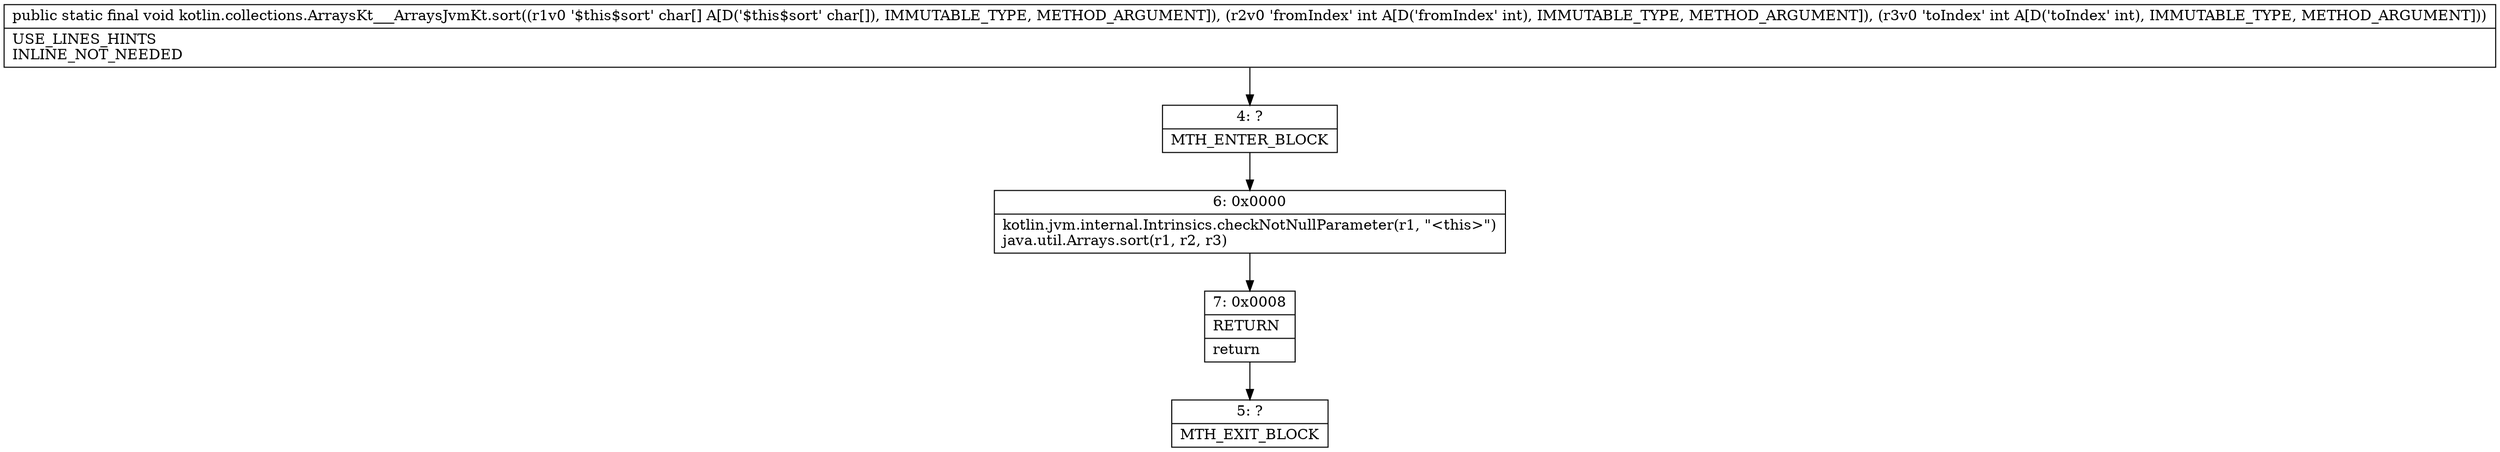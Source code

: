 digraph "CFG forkotlin.collections.ArraysKt___ArraysJvmKt.sort([CII)V" {
Node_4 [shape=record,label="{4\:\ ?|MTH_ENTER_BLOCK\l}"];
Node_6 [shape=record,label="{6\:\ 0x0000|kotlin.jvm.internal.Intrinsics.checkNotNullParameter(r1, \"\<this\>\")\ljava.util.Arrays.sort(r1, r2, r3)\l}"];
Node_7 [shape=record,label="{7\:\ 0x0008|RETURN\l|return\l}"];
Node_5 [shape=record,label="{5\:\ ?|MTH_EXIT_BLOCK\l}"];
MethodNode[shape=record,label="{public static final void kotlin.collections.ArraysKt___ArraysJvmKt.sort((r1v0 '$this$sort' char[] A[D('$this$sort' char[]), IMMUTABLE_TYPE, METHOD_ARGUMENT]), (r2v0 'fromIndex' int A[D('fromIndex' int), IMMUTABLE_TYPE, METHOD_ARGUMENT]), (r3v0 'toIndex' int A[D('toIndex' int), IMMUTABLE_TYPE, METHOD_ARGUMENT]))  | USE_LINES_HINTS\lINLINE_NOT_NEEDED\l}"];
MethodNode -> Node_4;Node_4 -> Node_6;
Node_6 -> Node_7;
Node_7 -> Node_5;
}

